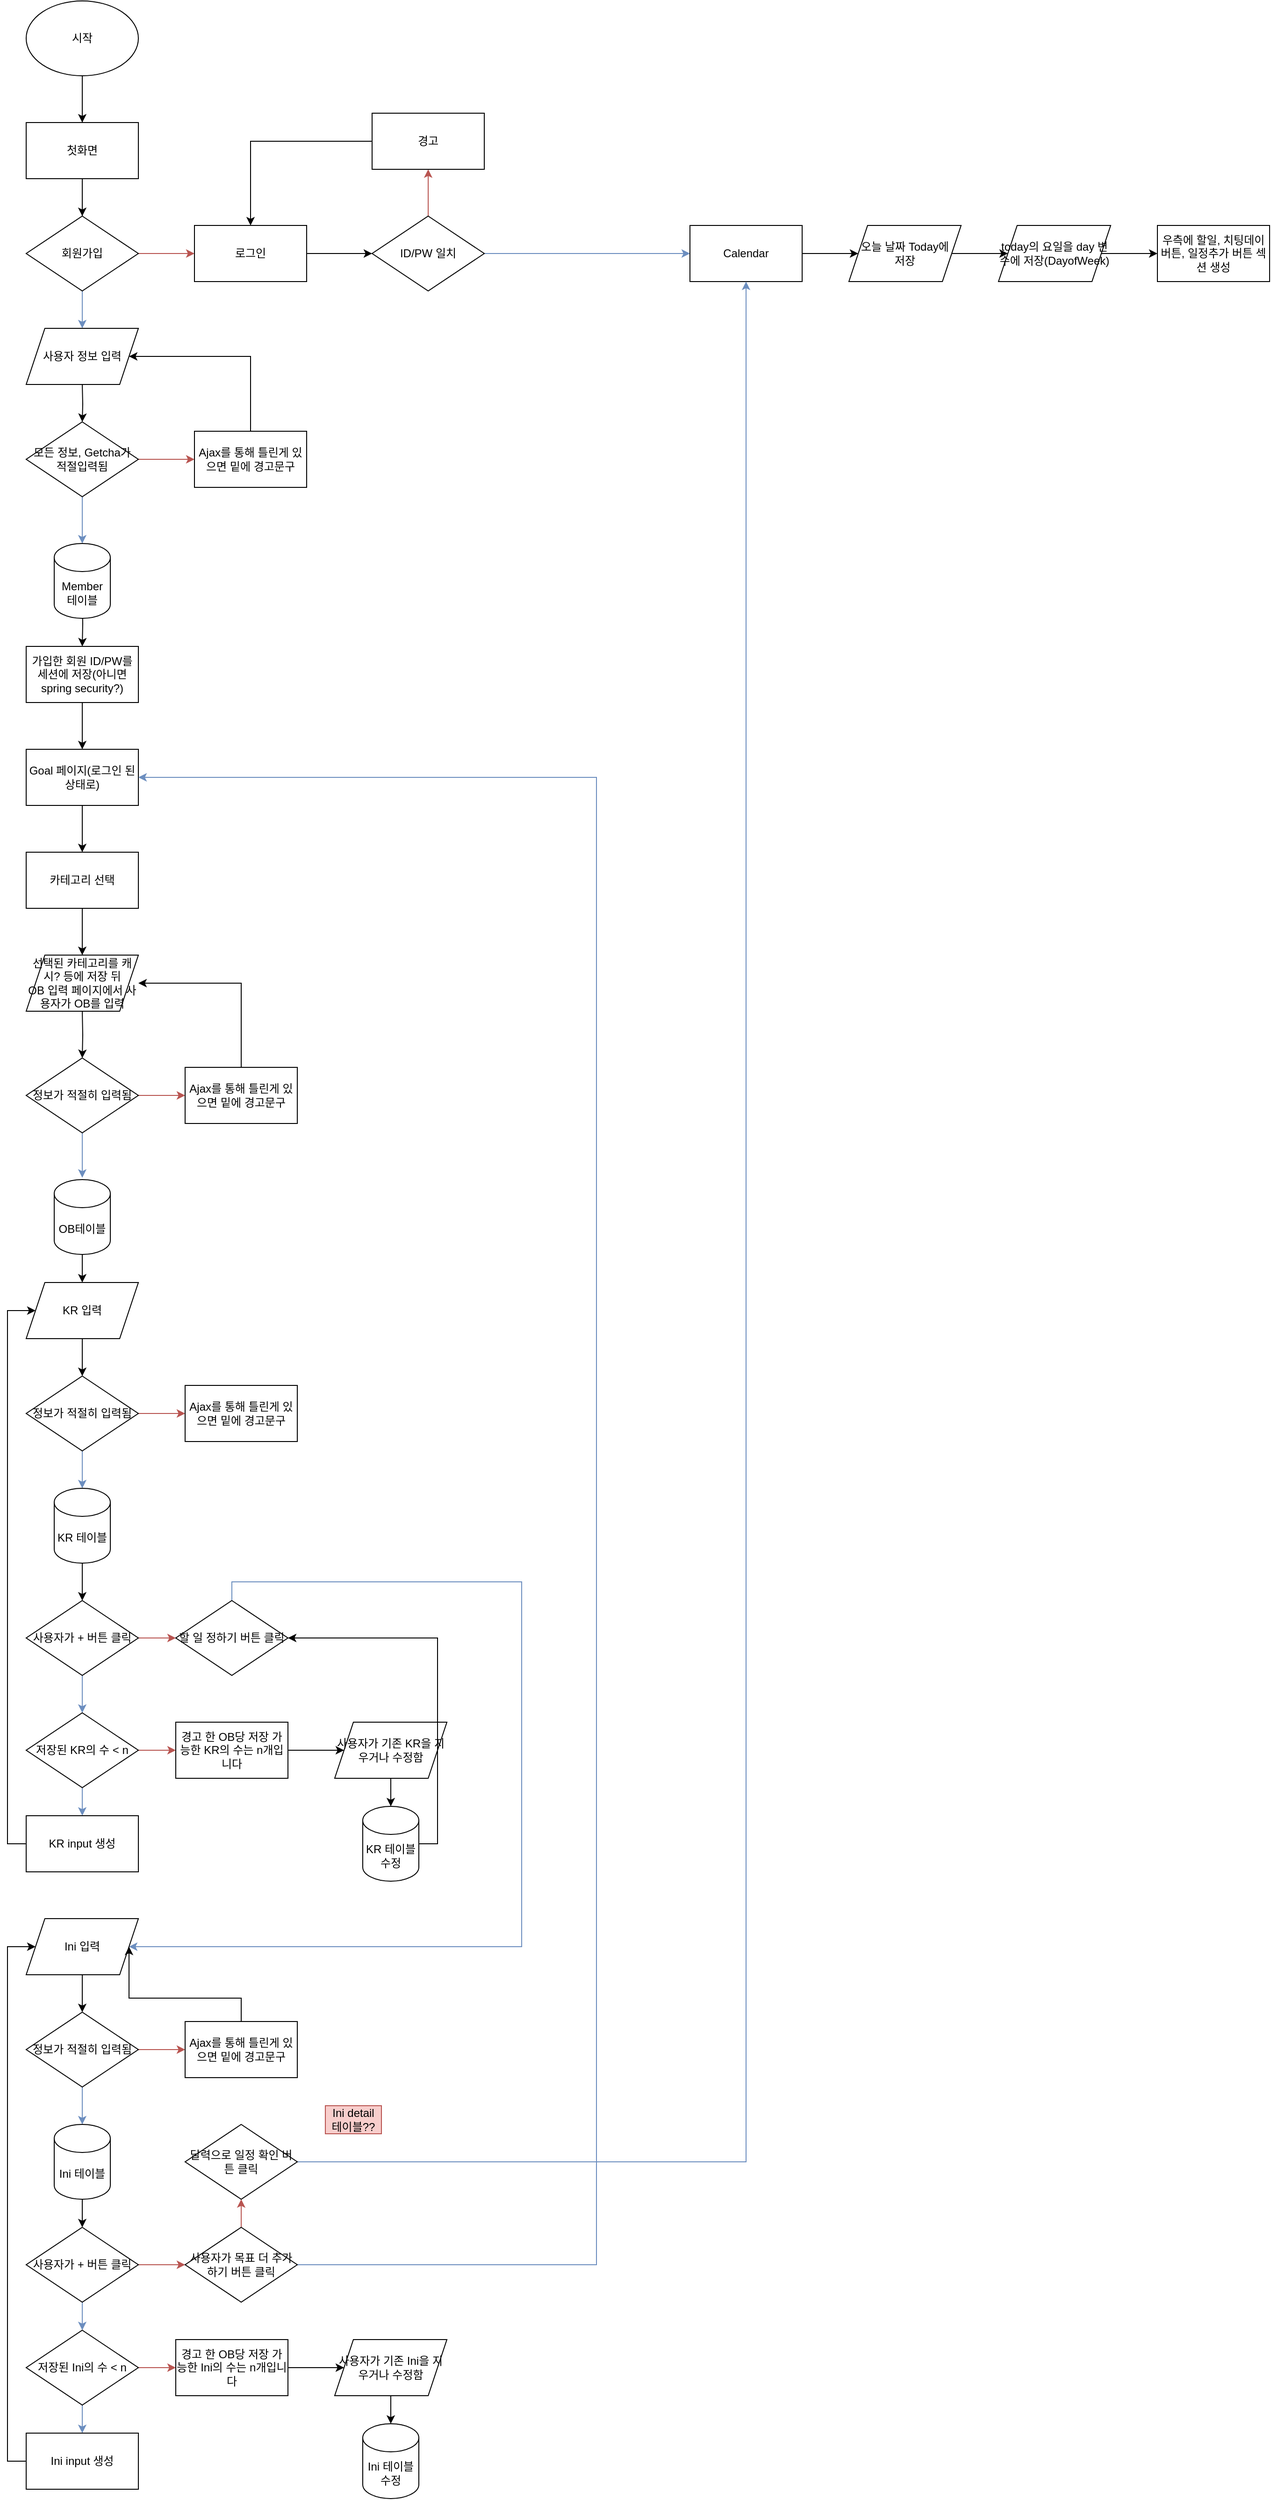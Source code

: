 <mxfile version="15.5.0" type="github">
  <diagram id="Uq3l2EWZINXqB6MkOoWw" name="전체적인 순서도">
    <mxGraphModel dx="4082" dy="468" grid="1" gridSize="10" guides="1" tooltips="1" connect="1" arrows="1" fold="1" page="1" pageScale="1" pageWidth="3300" pageHeight="4681" math="0" shadow="0">
      <root>
        <mxCell id="0" />
        <mxCell id="1" parent="0" />
        <mxCell id="pIeUTdMdYG4i5QMNmfUO-8" value="" style="edgeStyle=orthogonalEdgeStyle;rounded=0;orthogonalLoop=1;jettySize=auto;html=1;" parent="1" source="cU4-2mLXnspjtvhaOZda-1" target="pIeUTdMdYG4i5QMNmfUO-1" edge="1">
          <mxGeometry relative="1" as="geometry" />
        </mxCell>
        <mxCell id="cU4-2mLXnspjtvhaOZda-1" value="시작" style="ellipse;whiteSpace=wrap;html=1;" parent="1" vertex="1">
          <mxGeometry x="20" y="20" width="120" height="80" as="geometry" />
        </mxCell>
        <mxCell id="pIeUTdMdYG4i5QMNmfUO-7" style="edgeStyle=orthogonalEdgeStyle;rounded=0;orthogonalLoop=1;jettySize=auto;html=1;exitX=0.5;exitY=1;exitDx=0;exitDy=0;" parent="1" source="pIeUTdMdYG4i5QMNmfUO-1" edge="1">
          <mxGeometry relative="1" as="geometry">
            <mxPoint x="80" y="250" as="targetPoint" />
          </mxGeometry>
        </mxCell>
        <mxCell id="pIeUTdMdYG4i5QMNmfUO-1" value="첫화면" style="rounded=0;whiteSpace=wrap;html=1;" parent="1" vertex="1">
          <mxGeometry x="20" y="150" width="120" height="60" as="geometry" />
        </mxCell>
        <mxCell id="pIeUTdMdYG4i5QMNmfUO-3" value="" style="endArrow=none;html=1;entryX=0.5;entryY=1;entryDx=0;entryDy=0;" parent="1" source="pIeUTdMdYG4i5QMNmfUO-1" target="cU4-2mLXnspjtvhaOZda-1" edge="1">
          <mxGeometry width="50" height="50" relative="1" as="geometry">
            <mxPoint x="40" y="150" as="sourcePoint" />
            <mxPoint x="90" y="100" as="targetPoint" />
          </mxGeometry>
        </mxCell>
        <mxCell id="pIeUTdMdYG4i5QMNmfUO-6" style="edgeStyle=orthogonalEdgeStyle;rounded=0;orthogonalLoop=1;jettySize=auto;html=1;exitX=1;exitY=0.5;exitDx=0;exitDy=0;fillColor=#f8cecc;strokeColor=#b85450;" parent="1" source="pIeUTdMdYG4i5QMNmfUO-4" edge="1">
          <mxGeometry relative="1" as="geometry">
            <mxPoint x="200" y="290" as="targetPoint" />
          </mxGeometry>
        </mxCell>
        <mxCell id="pIeUTdMdYG4i5QMNmfUO-11" style="edgeStyle=orthogonalEdgeStyle;rounded=0;orthogonalLoop=1;jettySize=auto;html=1;exitX=0.5;exitY=1;exitDx=0;exitDy=0;entryX=0.5;entryY=0;entryDx=0;entryDy=0;fillColor=#dae8fc;strokeColor=#6c8ebf;" parent="1" source="pIeUTdMdYG4i5QMNmfUO-4" edge="1">
          <mxGeometry relative="1" as="geometry">
            <mxPoint x="80" y="370" as="targetPoint" />
          </mxGeometry>
        </mxCell>
        <mxCell id="pIeUTdMdYG4i5QMNmfUO-4" value="회원가입" style="rhombus;whiteSpace=wrap;html=1;" parent="1" vertex="1">
          <mxGeometry x="20" y="250" width="120" height="80" as="geometry" />
        </mxCell>
        <mxCell id="pIeUTdMdYG4i5QMNmfUO-5" value="" style="endArrow=none;html=1;entryX=0.5;entryY=1;entryDx=0;entryDy=0;" parent="1" source="pIeUTdMdYG4i5QMNmfUO-4" target="pIeUTdMdYG4i5QMNmfUO-1" edge="1">
          <mxGeometry width="50" height="50" relative="1" as="geometry">
            <mxPoint x="40" y="260" as="sourcePoint" />
            <mxPoint x="90" y="210" as="targetPoint" />
          </mxGeometry>
        </mxCell>
        <mxCell id="aWaKsQ2O3t7kNbBKUAZW-5" style="edgeStyle=orthogonalEdgeStyle;rounded=0;orthogonalLoop=1;jettySize=auto;html=1;exitX=1;exitY=0.5;exitDx=0;exitDy=0;entryX=0;entryY=0.5;entryDx=0;entryDy=0;" edge="1" parent="1" source="pIeUTdMdYG4i5QMNmfUO-9" target="aWaKsQ2O3t7kNbBKUAZW-4">
          <mxGeometry relative="1" as="geometry" />
        </mxCell>
        <mxCell id="pIeUTdMdYG4i5QMNmfUO-9" value="로그인" style="rounded=0;whiteSpace=wrap;html=1;" parent="1" vertex="1">
          <mxGeometry x="200" y="260" width="120" height="60" as="geometry" />
        </mxCell>
        <mxCell id="pIeUTdMdYG4i5QMNmfUO-14" style="edgeStyle=orthogonalEdgeStyle;rounded=0;orthogonalLoop=1;jettySize=auto;html=1;exitX=0.5;exitY=1;exitDx=0;exitDy=0;entryX=0.5;entryY=0;entryDx=0;entryDy=0;" parent="1" target="pIeUTdMdYG4i5QMNmfUO-13" edge="1">
          <mxGeometry relative="1" as="geometry">
            <mxPoint x="80" y="430" as="sourcePoint" />
          </mxGeometry>
        </mxCell>
        <mxCell id="pIeUTdMdYG4i5QMNmfUO-15" style="edgeStyle=orthogonalEdgeStyle;rounded=0;orthogonalLoop=1;jettySize=auto;html=1;exitX=1;exitY=0.5;exitDx=0;exitDy=0;fillColor=#f8cecc;strokeColor=#b85450;" parent="1" source="pIeUTdMdYG4i5QMNmfUO-13" edge="1">
          <mxGeometry relative="1" as="geometry">
            <mxPoint x="200" y="510" as="targetPoint" />
          </mxGeometry>
        </mxCell>
        <mxCell id="pIeUTdMdYG4i5QMNmfUO-16" style="edgeStyle=orthogonalEdgeStyle;rounded=0;orthogonalLoop=1;jettySize=auto;html=1;exitX=0.5;exitY=1;exitDx=0;exitDy=0;fillColor=#dae8fc;strokeColor=#6c8ebf;" parent="1" source="pIeUTdMdYG4i5QMNmfUO-13" edge="1">
          <mxGeometry relative="1" as="geometry">
            <mxPoint x="80" y="600" as="targetPoint" />
          </mxGeometry>
        </mxCell>
        <mxCell id="pIeUTdMdYG4i5QMNmfUO-13" value="모든 정보, Getcha가 적절입력됨" style="rhombus;whiteSpace=wrap;html=1;" parent="1" vertex="1">
          <mxGeometry x="20" y="470" width="120" height="80" as="geometry" />
        </mxCell>
        <mxCell id="pIeUTdMdYG4i5QMNmfUO-19" style="edgeStyle=orthogonalEdgeStyle;rounded=0;orthogonalLoop=1;jettySize=auto;html=1;exitX=0.5;exitY=0;exitDx=0;exitDy=0;entryX=1;entryY=0.5;entryDx=0;entryDy=0;" parent="1" source="pIeUTdMdYG4i5QMNmfUO-18" target="aWaKsQ2O3t7kNbBKUAZW-2" edge="1">
          <mxGeometry relative="1" as="geometry">
            <mxPoint x="140" y="400" as="targetPoint" />
            <Array as="points">
              <mxPoint x="260" y="400" />
            </Array>
          </mxGeometry>
        </mxCell>
        <mxCell id="pIeUTdMdYG4i5QMNmfUO-18" value="Ajax를 통해 틀린게 있으면 밑에 경고문구" style="rounded=0;whiteSpace=wrap;html=1;" parent="1" vertex="1">
          <mxGeometry x="200" y="480" width="120" height="60" as="geometry" />
        </mxCell>
        <mxCell id="pIeUTdMdYG4i5QMNmfUO-22" style="edgeStyle=orthogonalEdgeStyle;rounded=0;orthogonalLoop=1;jettySize=auto;html=1;exitX=0.5;exitY=1;exitDx=0;exitDy=0;entryX=0.5;entryY=0;entryDx=0;entryDy=0;" parent="1" target="pIeUTdMdYG4i5QMNmfUO-21" edge="1">
          <mxGeometry relative="1" as="geometry">
            <mxPoint x="80" y="660" as="sourcePoint" />
          </mxGeometry>
        </mxCell>
        <mxCell id="pIeUTdMdYG4i5QMNmfUO-24" style="edgeStyle=orthogonalEdgeStyle;rounded=0;orthogonalLoop=1;jettySize=auto;html=1;exitX=0.5;exitY=1;exitDx=0;exitDy=0;entryX=0.5;entryY=0;entryDx=0;entryDy=0;" parent="1" source="pIeUTdMdYG4i5QMNmfUO-21" target="pIeUTdMdYG4i5QMNmfUO-23" edge="1">
          <mxGeometry relative="1" as="geometry" />
        </mxCell>
        <mxCell id="pIeUTdMdYG4i5QMNmfUO-21" value="가입한 회원 ID/PW를 세션에 저장(아니면 spring security?)" style="rounded=0;whiteSpace=wrap;html=1;" parent="1" vertex="1">
          <mxGeometry x="20" y="710" width="120" height="60" as="geometry" />
        </mxCell>
        <mxCell id="pIeUTdMdYG4i5QMNmfUO-26" style="edgeStyle=orthogonalEdgeStyle;rounded=0;orthogonalLoop=1;jettySize=auto;html=1;exitX=0.5;exitY=1;exitDx=0;exitDy=0;entryX=0.5;entryY=0;entryDx=0;entryDy=0;" parent="1" source="pIeUTdMdYG4i5QMNmfUO-23" target="pIeUTdMdYG4i5QMNmfUO-25" edge="1">
          <mxGeometry relative="1" as="geometry" />
        </mxCell>
        <mxCell id="pIeUTdMdYG4i5QMNmfUO-23" value="Goal 페이지(로그인 된 상태로)" style="rounded=0;whiteSpace=wrap;html=1;" parent="1" vertex="1">
          <mxGeometry x="20" y="820" width="120" height="60" as="geometry" />
        </mxCell>
        <mxCell id="pIeUTdMdYG4i5QMNmfUO-28" style="edgeStyle=orthogonalEdgeStyle;rounded=0;orthogonalLoop=1;jettySize=auto;html=1;exitX=0.5;exitY=1;exitDx=0;exitDy=0;entryX=0.5;entryY=0;entryDx=0;entryDy=0;" parent="1" source="pIeUTdMdYG4i5QMNmfUO-25" edge="1">
          <mxGeometry relative="1" as="geometry">
            <mxPoint x="80" y="1040" as="targetPoint" />
          </mxGeometry>
        </mxCell>
        <mxCell id="pIeUTdMdYG4i5QMNmfUO-25" value="카테고리 선택" style="rounded=0;whiteSpace=wrap;html=1;" parent="1" vertex="1">
          <mxGeometry x="20" y="930" width="120" height="60" as="geometry" />
        </mxCell>
        <mxCell id="pIeUTdMdYG4i5QMNmfUO-30" style="edgeStyle=orthogonalEdgeStyle;rounded=0;orthogonalLoop=1;jettySize=auto;html=1;exitX=0.5;exitY=1;exitDx=0;exitDy=0;entryX=0.5;entryY=0;entryDx=0;entryDy=0;" parent="1" target="pIeUTdMdYG4i5QMNmfUO-29" edge="1">
          <mxGeometry relative="1" as="geometry">
            <mxPoint x="80" y="1100" as="sourcePoint" />
          </mxGeometry>
        </mxCell>
        <mxCell id="pIeUTdMdYG4i5QMNmfUO-32" style="edgeStyle=orthogonalEdgeStyle;rounded=0;orthogonalLoop=1;jettySize=auto;html=1;exitX=1;exitY=0.5;exitDx=0;exitDy=0;entryX=0;entryY=0.5;entryDx=0;entryDy=0;fillColor=#f8cecc;strokeColor=#b85450;" parent="1" source="pIeUTdMdYG4i5QMNmfUO-29" target="pIeUTdMdYG4i5QMNmfUO-31" edge="1">
          <mxGeometry relative="1" as="geometry" />
        </mxCell>
        <mxCell id="pIeUTdMdYG4i5QMNmfUO-35" style="edgeStyle=orthogonalEdgeStyle;rounded=0;orthogonalLoop=1;jettySize=auto;html=1;exitX=0.5;exitY=1;exitDx=0;exitDy=0;entryX=0.5;entryY=0;entryDx=0;entryDy=0;fillColor=#dae8fc;strokeColor=#6c8ebf;" parent="1" source="pIeUTdMdYG4i5QMNmfUO-29" edge="1">
          <mxGeometry relative="1" as="geometry">
            <mxPoint x="80" y="1278" as="targetPoint" />
          </mxGeometry>
        </mxCell>
        <mxCell id="pIeUTdMdYG4i5QMNmfUO-29" value="정보가 적절히 입력됨" style="rhombus;whiteSpace=wrap;html=1;" parent="1" vertex="1">
          <mxGeometry x="20" y="1150" width="120" height="80" as="geometry" />
        </mxCell>
        <mxCell id="pIeUTdMdYG4i5QMNmfUO-36" style="edgeStyle=orthogonalEdgeStyle;rounded=0;orthogonalLoop=1;jettySize=auto;html=1;exitX=0.5;exitY=0;exitDx=0;exitDy=0;entryX=1;entryY=0.5;entryDx=0;entryDy=0;" parent="1" source="pIeUTdMdYG4i5QMNmfUO-31" edge="1">
          <mxGeometry relative="1" as="geometry">
            <mxPoint x="140" y="1070" as="targetPoint" />
            <Array as="points">
              <mxPoint x="250" y="1070" />
            </Array>
          </mxGeometry>
        </mxCell>
        <mxCell id="pIeUTdMdYG4i5QMNmfUO-31" value="Ajax를 통해 틀린게 있으면 밑에 경고문구" style="rounded=0;whiteSpace=wrap;html=1;" parent="1" vertex="1">
          <mxGeometry x="190" y="1160" width="120" height="60" as="geometry" />
        </mxCell>
        <mxCell id="pIeUTdMdYG4i5QMNmfUO-38" style="edgeStyle=orthogonalEdgeStyle;rounded=0;orthogonalLoop=1;jettySize=auto;html=1;exitX=0.5;exitY=1;exitDx=0;exitDy=0;entryX=0.5;entryY=0;entryDx=0;entryDy=0;" parent="1" edge="1">
          <mxGeometry relative="1" as="geometry">
            <mxPoint x="80" y="1338" as="sourcePoint" />
            <mxPoint x="80" y="1390" as="targetPoint" />
          </mxGeometry>
        </mxCell>
        <mxCell id="aWaKsQ2O3t7kNbBKUAZW-12" style="edgeStyle=orthogonalEdgeStyle;rounded=0;orthogonalLoop=1;jettySize=auto;html=1;exitX=0.5;exitY=1;exitDx=0;exitDy=0;entryX=0.5;entryY=0;entryDx=0;entryDy=0;" edge="1" parent="1" source="aWaKsQ2O3t7kNbBKUAZW-1" target="aWaKsQ2O3t7kNbBKUAZW-11">
          <mxGeometry relative="1" as="geometry" />
        </mxCell>
        <mxCell id="aWaKsQ2O3t7kNbBKUAZW-1" value="KR 입력" style="shape=parallelogram;perimeter=parallelogramPerimeter;whiteSpace=wrap;html=1;fixedSize=1;" vertex="1" parent="1">
          <mxGeometry x="20" y="1390" width="120" height="60" as="geometry" />
        </mxCell>
        <mxCell id="aWaKsQ2O3t7kNbBKUAZW-2" value="사용자 정보 입력" style="shape=parallelogram;perimeter=parallelogramPerimeter;whiteSpace=wrap;html=1;fixedSize=1;" vertex="1" parent="1">
          <mxGeometry x="20" y="370" width="120" height="60" as="geometry" />
        </mxCell>
        <mxCell id="aWaKsQ2O3t7kNbBKUAZW-3" value="&lt;span&gt;선택된 카테고리를 캐시? 등에 저장 뒤&lt;/span&gt;&lt;br&gt;&lt;span&gt;OB 입력 페이지에서 사용자가 OB를 입력&lt;/span&gt;" style="shape=parallelogram;perimeter=parallelogramPerimeter;whiteSpace=wrap;html=1;fixedSize=1;" vertex="1" parent="1">
          <mxGeometry x="20" y="1040" width="120" height="60" as="geometry" />
        </mxCell>
        <mxCell id="aWaKsQ2O3t7kNbBKUAZW-6" style="edgeStyle=orthogonalEdgeStyle;rounded=0;orthogonalLoop=1;jettySize=auto;html=1;exitX=1;exitY=0.5;exitDx=0;exitDy=0;fillColor=#dae8fc;strokeColor=#6c8ebf;" edge="1" parent="1" source="aWaKsQ2O3t7kNbBKUAZW-4" target="aWaKsQ2O3t7kNbBKUAZW-7">
          <mxGeometry relative="1" as="geometry">
            <mxPoint x="750" y="290" as="targetPoint" />
          </mxGeometry>
        </mxCell>
        <mxCell id="aWaKsQ2O3t7kNbBKUAZW-9" style="edgeStyle=orthogonalEdgeStyle;rounded=0;orthogonalLoop=1;jettySize=auto;html=1;exitX=0.5;exitY=0;exitDx=0;exitDy=0;entryX=0.5;entryY=1;entryDx=0;entryDy=0;fillColor=#f8cecc;strokeColor=#b85450;" edge="1" parent="1" source="aWaKsQ2O3t7kNbBKUAZW-4" target="aWaKsQ2O3t7kNbBKUAZW-8">
          <mxGeometry relative="1" as="geometry" />
        </mxCell>
        <mxCell id="aWaKsQ2O3t7kNbBKUAZW-4" value="ID/PW 일치" style="rhombus;whiteSpace=wrap;html=1;" vertex="1" parent="1">
          <mxGeometry x="390" y="250" width="120" height="80" as="geometry" />
        </mxCell>
        <mxCell id="aWaKsQ2O3t7kNbBKUAZW-74" style="edgeStyle=orthogonalEdgeStyle;rounded=0;orthogonalLoop=1;jettySize=auto;html=1;exitX=1;exitY=0.5;exitDx=0;exitDy=0;entryX=0;entryY=0.5;entryDx=0;entryDy=0;" edge="1" parent="1" source="aWaKsQ2O3t7kNbBKUAZW-7" target="aWaKsQ2O3t7kNbBKUAZW-73">
          <mxGeometry relative="1" as="geometry" />
        </mxCell>
        <mxCell id="aWaKsQ2O3t7kNbBKUAZW-7" value="Calendar" style="rounded=0;whiteSpace=wrap;html=1;" vertex="1" parent="1">
          <mxGeometry x="730" y="260" width="120" height="60" as="geometry" />
        </mxCell>
        <mxCell id="aWaKsQ2O3t7kNbBKUAZW-10" style="edgeStyle=orthogonalEdgeStyle;rounded=0;orthogonalLoop=1;jettySize=auto;html=1;exitX=0;exitY=0.5;exitDx=0;exitDy=0;entryX=0.5;entryY=0;entryDx=0;entryDy=0;" edge="1" parent="1" source="aWaKsQ2O3t7kNbBKUAZW-8" target="pIeUTdMdYG4i5QMNmfUO-9">
          <mxGeometry relative="1" as="geometry" />
        </mxCell>
        <mxCell id="aWaKsQ2O3t7kNbBKUAZW-8" value="경고" style="rounded=0;whiteSpace=wrap;html=1;" vertex="1" parent="1">
          <mxGeometry x="390" y="140" width="120" height="60" as="geometry" />
        </mxCell>
        <mxCell id="aWaKsQ2O3t7kNbBKUAZW-14" style="edgeStyle=orthogonalEdgeStyle;rounded=0;orthogonalLoop=1;jettySize=auto;html=1;exitX=1;exitY=0.5;exitDx=0;exitDy=0;entryX=0;entryY=0.5;entryDx=0;entryDy=0;fillColor=#f8cecc;strokeColor=#b85450;" edge="1" parent="1" source="aWaKsQ2O3t7kNbBKUAZW-11" target="aWaKsQ2O3t7kNbBKUAZW-13">
          <mxGeometry relative="1" as="geometry" />
        </mxCell>
        <mxCell id="aWaKsQ2O3t7kNbBKUAZW-17" style="edgeStyle=orthogonalEdgeStyle;rounded=0;orthogonalLoop=1;jettySize=auto;html=1;exitX=0.5;exitY=1;exitDx=0;exitDy=0;fillColor=#dae8fc;strokeColor=#6c8ebf;" edge="1" parent="1" source="aWaKsQ2O3t7kNbBKUAZW-11" target="aWaKsQ2O3t7kNbBKUAZW-18">
          <mxGeometry relative="1" as="geometry">
            <mxPoint x="80" y="1620" as="targetPoint" />
          </mxGeometry>
        </mxCell>
        <mxCell id="aWaKsQ2O3t7kNbBKUAZW-11" value="정보가 적절히 입력됨" style="rhombus;whiteSpace=wrap;html=1;" vertex="1" parent="1">
          <mxGeometry x="20" y="1490" width="120" height="80" as="geometry" />
        </mxCell>
        <mxCell id="aWaKsQ2O3t7kNbBKUAZW-13" value="Ajax를 통해 틀린게 있으면 밑에 경고문구" style="rounded=0;whiteSpace=wrap;html=1;" vertex="1" parent="1">
          <mxGeometry x="190" y="1500" width="120" height="60" as="geometry" />
        </mxCell>
        <mxCell id="aWaKsQ2O3t7kNbBKUAZW-15" value="OB테이블" style="shape=cylinder3;whiteSpace=wrap;html=1;boundedLbl=1;backgroundOutline=1;size=15;" vertex="1" parent="1">
          <mxGeometry x="50" y="1280" width="60" height="80" as="geometry" />
        </mxCell>
        <mxCell id="aWaKsQ2O3t7kNbBKUAZW-16" value="Member 테이블" style="shape=cylinder3;whiteSpace=wrap;html=1;boundedLbl=1;backgroundOutline=1;size=15;" vertex="1" parent="1">
          <mxGeometry x="50" y="600" width="60" height="80" as="geometry" />
        </mxCell>
        <mxCell id="aWaKsQ2O3t7kNbBKUAZW-22" style="edgeStyle=orthogonalEdgeStyle;rounded=0;orthogonalLoop=1;jettySize=auto;html=1;exitX=0.5;exitY=1;exitDx=0;exitDy=0;exitPerimeter=0;entryX=0.5;entryY=0;entryDx=0;entryDy=0;" edge="1" parent="1" source="aWaKsQ2O3t7kNbBKUAZW-18" target="aWaKsQ2O3t7kNbBKUAZW-21">
          <mxGeometry relative="1" as="geometry" />
        </mxCell>
        <mxCell id="aWaKsQ2O3t7kNbBKUAZW-18" value="KR 테이블" style="shape=cylinder3;whiteSpace=wrap;html=1;boundedLbl=1;backgroundOutline=1;size=15;" vertex="1" parent="1">
          <mxGeometry x="50" y="1610" width="60" height="80" as="geometry" />
        </mxCell>
        <mxCell id="aWaKsQ2O3t7kNbBKUAZW-25" style="edgeStyle=orthogonalEdgeStyle;rounded=0;orthogonalLoop=1;jettySize=auto;html=1;exitX=0.5;exitY=1;exitDx=0;exitDy=0;entryX=0.5;entryY=0;entryDx=0;entryDy=0;fillColor=#dae8fc;strokeColor=#6c8ebf;" edge="1" parent="1" source="aWaKsQ2O3t7kNbBKUAZW-21" target="aWaKsQ2O3t7kNbBKUAZW-24">
          <mxGeometry relative="1" as="geometry" />
        </mxCell>
        <mxCell id="aWaKsQ2O3t7kNbBKUAZW-33" style="edgeStyle=orthogonalEdgeStyle;rounded=0;orthogonalLoop=1;jettySize=auto;html=1;exitX=1;exitY=0.5;exitDx=0;exitDy=0;fillColor=#f8cecc;strokeColor=#b85450;" edge="1" parent="1" source="aWaKsQ2O3t7kNbBKUAZW-21">
          <mxGeometry relative="1" as="geometry">
            <mxPoint x="180" y="1770" as="targetPoint" />
          </mxGeometry>
        </mxCell>
        <mxCell id="aWaKsQ2O3t7kNbBKUAZW-21" value="사용자가 + 버튼 클릭" style="rhombus;whiteSpace=wrap;html=1;" vertex="1" parent="1">
          <mxGeometry x="20" y="1730" width="120" height="80" as="geometry" />
        </mxCell>
        <mxCell id="aWaKsQ2O3t7kNbBKUAZW-28" style="edgeStyle=orthogonalEdgeStyle;rounded=0;orthogonalLoop=1;jettySize=auto;html=1;exitX=0.5;exitY=1;exitDx=0;exitDy=0;entryX=0.5;entryY=0;entryDx=0;entryDy=0;fillColor=#dae8fc;strokeColor=#6c8ebf;" edge="1" parent="1" source="aWaKsQ2O3t7kNbBKUAZW-24" target="aWaKsQ2O3t7kNbBKUAZW-26">
          <mxGeometry relative="1" as="geometry" />
        </mxCell>
        <mxCell id="aWaKsQ2O3t7kNbBKUAZW-31" style="edgeStyle=orthogonalEdgeStyle;rounded=0;orthogonalLoop=1;jettySize=auto;html=1;exitX=1;exitY=0.5;exitDx=0;exitDy=0;fillColor=#f8cecc;strokeColor=#b85450;" edge="1" parent="1" source="aWaKsQ2O3t7kNbBKUAZW-24">
          <mxGeometry relative="1" as="geometry">
            <mxPoint x="180" y="1890" as="targetPoint" />
          </mxGeometry>
        </mxCell>
        <mxCell id="aWaKsQ2O3t7kNbBKUAZW-24" value="저장된 KR의 수 &amp;lt; n" style="rhombus;whiteSpace=wrap;html=1;" vertex="1" parent="1">
          <mxGeometry x="20" y="1850" width="120" height="80" as="geometry" />
        </mxCell>
        <mxCell id="aWaKsQ2O3t7kNbBKUAZW-29" style="edgeStyle=orthogonalEdgeStyle;rounded=0;orthogonalLoop=1;jettySize=auto;html=1;exitX=0;exitY=0.5;exitDx=0;exitDy=0;" edge="1" parent="1" source="aWaKsQ2O3t7kNbBKUAZW-26" target="aWaKsQ2O3t7kNbBKUAZW-1">
          <mxGeometry relative="1" as="geometry">
            <mxPoint x="-30" y="1408.667" as="targetPoint" />
            <Array as="points">
              <mxPoint y="1990" />
              <mxPoint y="1420" />
            </Array>
          </mxGeometry>
        </mxCell>
        <mxCell id="aWaKsQ2O3t7kNbBKUAZW-26" value="KR input 생성" style="rounded=0;whiteSpace=wrap;html=1;" vertex="1" parent="1">
          <mxGeometry x="20" y="1960" width="120" height="60" as="geometry" />
        </mxCell>
        <mxCell id="aWaKsQ2O3t7kNbBKUAZW-38" value="" style="edgeStyle=orthogonalEdgeStyle;rounded=0;orthogonalLoop=1;jettySize=auto;html=1;" edge="1" parent="1" source="aWaKsQ2O3t7kNbBKUAZW-32">
          <mxGeometry relative="1" as="geometry">
            <mxPoint x="360" y="1890" as="targetPoint" />
          </mxGeometry>
        </mxCell>
        <mxCell id="aWaKsQ2O3t7kNbBKUAZW-32" value="경고 한 OB당 저장 가능한 KR의 수는 n개입니다" style="rounded=0;whiteSpace=wrap;html=1;" vertex="1" parent="1">
          <mxGeometry x="180" y="1860" width="120" height="60" as="geometry" />
        </mxCell>
        <mxCell id="aWaKsQ2O3t7kNbBKUAZW-45" style="edgeStyle=orthogonalEdgeStyle;rounded=0;orthogonalLoop=1;jettySize=auto;html=1;exitX=0.5;exitY=0;exitDx=0;exitDy=0;entryX=1;entryY=0.5;entryDx=0;entryDy=0;fillColor=#dae8fc;strokeColor=#6c8ebf;" edge="1" parent="1" source="aWaKsQ2O3t7kNbBKUAZW-34" target="aWaKsQ2O3t7kNbBKUAZW-44">
          <mxGeometry relative="1" as="geometry">
            <mxPoint x="610" y="2121.333" as="targetPoint" />
            <Array as="points">
              <mxPoint x="240" y="1710" />
              <mxPoint x="550" y="1710" />
              <mxPoint x="550" y="2100" />
            </Array>
          </mxGeometry>
        </mxCell>
        <mxCell id="aWaKsQ2O3t7kNbBKUAZW-34" value="할 일 정하기 버튼 클릭" style="rhombus;whiteSpace=wrap;html=1;" vertex="1" parent="1">
          <mxGeometry x="180" y="1730" width="120" height="80" as="geometry" />
        </mxCell>
        <mxCell id="aWaKsQ2O3t7kNbBKUAZW-41" style="edgeStyle=orthogonalEdgeStyle;rounded=0;orthogonalLoop=1;jettySize=auto;html=1;exitX=0.5;exitY=1;exitDx=0;exitDy=0;entryX=0.5;entryY=0;entryDx=0;entryDy=0;entryPerimeter=0;" edge="1" parent="1" source="aWaKsQ2O3t7kNbBKUAZW-39" target="aWaKsQ2O3t7kNbBKUAZW-40">
          <mxGeometry relative="1" as="geometry" />
        </mxCell>
        <mxCell id="aWaKsQ2O3t7kNbBKUAZW-39" value="&lt;span&gt;사용자가 기존 KR을 지우거나 수정함&lt;/span&gt;" style="shape=parallelogram;perimeter=parallelogramPerimeter;whiteSpace=wrap;html=1;fixedSize=1;" vertex="1" parent="1">
          <mxGeometry x="350" y="1860" width="120" height="60" as="geometry" />
        </mxCell>
        <mxCell id="aWaKsQ2O3t7kNbBKUAZW-42" style="edgeStyle=orthogonalEdgeStyle;rounded=0;orthogonalLoop=1;jettySize=auto;html=1;exitX=1;exitY=0.5;exitDx=0;exitDy=0;exitPerimeter=0;entryX=1;entryY=0.5;entryDx=0;entryDy=0;" edge="1" parent="1" source="aWaKsQ2O3t7kNbBKUAZW-40" target="aWaKsQ2O3t7kNbBKUAZW-34">
          <mxGeometry relative="1" as="geometry" />
        </mxCell>
        <mxCell id="aWaKsQ2O3t7kNbBKUAZW-40" value="KR 테이블 수정" style="shape=cylinder3;whiteSpace=wrap;html=1;boundedLbl=1;backgroundOutline=1;size=15;" vertex="1" parent="1">
          <mxGeometry x="380" y="1950" width="60" height="80" as="geometry" />
        </mxCell>
        <mxCell id="aWaKsQ2O3t7kNbBKUAZW-49" style="edgeStyle=orthogonalEdgeStyle;rounded=0;orthogonalLoop=1;jettySize=auto;html=1;exitX=0.5;exitY=1;exitDx=0;exitDy=0;entryX=0.5;entryY=0;entryDx=0;entryDy=0;" edge="1" parent="1" source="aWaKsQ2O3t7kNbBKUAZW-44" target="aWaKsQ2O3t7kNbBKUAZW-46">
          <mxGeometry relative="1" as="geometry" />
        </mxCell>
        <mxCell id="aWaKsQ2O3t7kNbBKUAZW-44" value="Ini 입력" style="shape=parallelogram;perimeter=parallelogramPerimeter;whiteSpace=wrap;html=1;fixedSize=1;" vertex="1" parent="1">
          <mxGeometry x="20" y="2070" width="120" height="60" as="geometry" />
        </mxCell>
        <mxCell id="aWaKsQ2O3t7kNbBKUAZW-50" style="edgeStyle=orthogonalEdgeStyle;rounded=0;orthogonalLoop=1;jettySize=auto;html=1;exitX=1;exitY=0.5;exitDx=0;exitDy=0;entryX=0;entryY=0.5;entryDx=0;entryDy=0;fillColor=#f8cecc;strokeColor=#b85450;" edge="1" parent="1" source="aWaKsQ2O3t7kNbBKUAZW-46" target="aWaKsQ2O3t7kNbBKUAZW-47">
          <mxGeometry relative="1" as="geometry" />
        </mxCell>
        <mxCell id="aWaKsQ2O3t7kNbBKUAZW-51" style="edgeStyle=orthogonalEdgeStyle;rounded=0;orthogonalLoop=1;jettySize=auto;html=1;exitX=0.5;exitY=1;exitDx=0;exitDy=0;entryX=0.5;entryY=0;entryDx=0;entryDy=0;entryPerimeter=0;fillColor=#dae8fc;strokeColor=#6c8ebf;" edge="1" parent="1" source="aWaKsQ2O3t7kNbBKUAZW-46" target="aWaKsQ2O3t7kNbBKUAZW-48">
          <mxGeometry relative="1" as="geometry" />
        </mxCell>
        <mxCell id="aWaKsQ2O3t7kNbBKUAZW-46" value="정보가 적절히 입력됨" style="rhombus;whiteSpace=wrap;html=1;" vertex="1" parent="1">
          <mxGeometry x="20" y="2170" width="120" height="80" as="geometry" />
        </mxCell>
        <mxCell id="aWaKsQ2O3t7kNbBKUAZW-52" style="edgeStyle=orthogonalEdgeStyle;rounded=0;orthogonalLoop=1;jettySize=auto;html=1;exitX=0.5;exitY=0;exitDx=0;exitDy=0;entryX=1;entryY=0.5;entryDx=0;entryDy=0;" edge="1" parent="1" source="aWaKsQ2O3t7kNbBKUAZW-47" target="aWaKsQ2O3t7kNbBKUAZW-44">
          <mxGeometry relative="1" as="geometry" />
        </mxCell>
        <mxCell id="aWaKsQ2O3t7kNbBKUAZW-47" value="Ajax를 통해 틀린게 있으면 밑에 경고문구" style="rounded=0;whiteSpace=wrap;html=1;" vertex="1" parent="1">
          <mxGeometry x="190" y="2180" width="120" height="60" as="geometry" />
        </mxCell>
        <mxCell id="aWaKsQ2O3t7kNbBKUAZW-59" style="edgeStyle=orthogonalEdgeStyle;rounded=0;orthogonalLoop=1;jettySize=auto;html=1;exitX=0.5;exitY=1;exitDx=0;exitDy=0;exitPerimeter=0;entryX=0.5;entryY=0;entryDx=0;entryDy=0;" edge="1" parent="1" source="aWaKsQ2O3t7kNbBKUAZW-48" target="aWaKsQ2O3t7kNbBKUAZW-53">
          <mxGeometry relative="1" as="geometry" />
        </mxCell>
        <mxCell id="aWaKsQ2O3t7kNbBKUAZW-48" value="Ini 테이블" style="shape=cylinder3;whiteSpace=wrap;html=1;boundedLbl=1;backgroundOutline=1;size=15;" vertex="1" parent="1">
          <mxGeometry x="50" y="2290" width="60" height="80" as="geometry" />
        </mxCell>
        <mxCell id="aWaKsQ2O3t7kNbBKUAZW-60" style="edgeStyle=orthogonalEdgeStyle;rounded=0;orthogonalLoop=1;jettySize=auto;html=1;exitX=0.5;exitY=1;exitDx=0;exitDy=0;entryX=0.5;entryY=0;entryDx=0;entryDy=0;fillColor=#dae8fc;strokeColor=#6c8ebf;" edge="1" parent="1" source="aWaKsQ2O3t7kNbBKUAZW-53" target="aWaKsQ2O3t7kNbBKUAZW-54">
          <mxGeometry relative="1" as="geometry" />
        </mxCell>
        <mxCell id="aWaKsQ2O3t7kNbBKUAZW-65" style="edgeStyle=orthogonalEdgeStyle;rounded=0;orthogonalLoop=1;jettySize=auto;html=1;exitX=1;exitY=0.5;exitDx=0;exitDy=0;entryX=0;entryY=0.5;entryDx=0;entryDy=0;fillColor=#f8cecc;strokeColor=#b85450;" edge="1" parent="1" source="aWaKsQ2O3t7kNbBKUAZW-53" target="aWaKsQ2O3t7kNbBKUAZW-64">
          <mxGeometry relative="1" as="geometry" />
        </mxCell>
        <mxCell id="aWaKsQ2O3t7kNbBKUAZW-53" value="사용자가 + 버튼 클릭" style="rhombus;whiteSpace=wrap;html=1;" vertex="1" parent="1">
          <mxGeometry x="20" y="2400" width="120" height="80" as="geometry" />
        </mxCell>
        <mxCell id="aWaKsQ2O3t7kNbBKUAZW-61" style="edgeStyle=orthogonalEdgeStyle;rounded=0;orthogonalLoop=1;jettySize=auto;html=1;exitX=1;exitY=0.5;exitDx=0;exitDy=0;entryX=0;entryY=0.5;entryDx=0;entryDy=0;fillColor=#f8cecc;strokeColor=#b85450;" edge="1" parent="1" source="aWaKsQ2O3t7kNbBKUAZW-54" target="aWaKsQ2O3t7kNbBKUAZW-56">
          <mxGeometry relative="1" as="geometry" />
        </mxCell>
        <mxCell id="aWaKsQ2O3t7kNbBKUAZW-62" style="edgeStyle=orthogonalEdgeStyle;rounded=0;orthogonalLoop=1;jettySize=auto;html=1;exitX=0.5;exitY=1;exitDx=0;exitDy=0;entryX=0.5;entryY=0;entryDx=0;entryDy=0;fillColor=#dae8fc;strokeColor=#6c8ebf;" edge="1" parent="1" source="aWaKsQ2O3t7kNbBKUAZW-54" target="aWaKsQ2O3t7kNbBKUAZW-55">
          <mxGeometry relative="1" as="geometry" />
        </mxCell>
        <mxCell id="aWaKsQ2O3t7kNbBKUAZW-54" value="저장된 Ini의 수 &amp;lt; n" style="rhombus;whiteSpace=wrap;html=1;" vertex="1" parent="1">
          <mxGeometry x="20" y="2510" width="120" height="80" as="geometry" />
        </mxCell>
        <mxCell id="aWaKsQ2O3t7kNbBKUAZW-63" style="edgeStyle=orthogonalEdgeStyle;rounded=0;orthogonalLoop=1;jettySize=auto;html=1;exitX=0;exitY=0.5;exitDx=0;exitDy=0;entryX=0;entryY=0.5;entryDx=0;entryDy=0;" edge="1" parent="1" source="aWaKsQ2O3t7kNbBKUAZW-55" target="aWaKsQ2O3t7kNbBKUAZW-44">
          <mxGeometry relative="1" as="geometry">
            <Array as="points">
              <mxPoint y="2650" />
              <mxPoint y="2100" />
            </Array>
          </mxGeometry>
        </mxCell>
        <mxCell id="aWaKsQ2O3t7kNbBKUAZW-55" value="Ini input 생성" style="rounded=0;whiteSpace=wrap;html=1;" vertex="1" parent="1">
          <mxGeometry x="20" y="2620" width="120" height="60" as="geometry" />
        </mxCell>
        <mxCell id="aWaKsQ2O3t7kNbBKUAZW-68" style="edgeStyle=orthogonalEdgeStyle;rounded=0;orthogonalLoop=1;jettySize=auto;html=1;exitX=1;exitY=0.5;exitDx=0;exitDy=0;entryX=0;entryY=0.5;entryDx=0;entryDy=0;" edge="1" parent="1" source="aWaKsQ2O3t7kNbBKUAZW-56" target="aWaKsQ2O3t7kNbBKUAZW-57">
          <mxGeometry relative="1" as="geometry" />
        </mxCell>
        <mxCell id="aWaKsQ2O3t7kNbBKUAZW-56" value="경고 한 OB당 저장 가능한 Ini의 수는 n개입니다" style="rounded=0;whiteSpace=wrap;html=1;" vertex="1" parent="1">
          <mxGeometry x="180" y="2520" width="120" height="60" as="geometry" />
        </mxCell>
        <mxCell id="aWaKsQ2O3t7kNbBKUAZW-69" style="edgeStyle=orthogonalEdgeStyle;rounded=0;orthogonalLoop=1;jettySize=auto;html=1;exitX=0.5;exitY=1;exitDx=0;exitDy=0;entryX=0.5;entryY=0;entryDx=0;entryDy=0;entryPerimeter=0;" edge="1" parent="1" source="aWaKsQ2O3t7kNbBKUAZW-57" target="aWaKsQ2O3t7kNbBKUAZW-58">
          <mxGeometry relative="1" as="geometry" />
        </mxCell>
        <mxCell id="aWaKsQ2O3t7kNbBKUAZW-57" value="&lt;span&gt;사용자가 기존 Ini을 지우거나 수정함&lt;/span&gt;" style="shape=parallelogram;perimeter=parallelogramPerimeter;whiteSpace=wrap;html=1;fixedSize=1;" vertex="1" parent="1">
          <mxGeometry x="350" y="2520" width="120" height="60" as="geometry" />
        </mxCell>
        <mxCell id="aWaKsQ2O3t7kNbBKUAZW-58" value="Ini 테이블 수정" style="shape=cylinder3;whiteSpace=wrap;html=1;boundedLbl=1;backgroundOutline=1;size=15;" vertex="1" parent="1">
          <mxGeometry x="380" y="2610" width="60" height="80" as="geometry" />
        </mxCell>
        <mxCell id="aWaKsQ2O3t7kNbBKUAZW-67" style="edgeStyle=orthogonalEdgeStyle;rounded=0;orthogonalLoop=1;jettySize=auto;html=1;exitX=1;exitY=0.5;exitDx=0;exitDy=0;entryX=1;entryY=0.5;entryDx=0;entryDy=0;fillColor=#dae8fc;strokeColor=#6c8ebf;" edge="1" parent="1" source="aWaKsQ2O3t7kNbBKUAZW-64" target="pIeUTdMdYG4i5QMNmfUO-23">
          <mxGeometry relative="1" as="geometry">
            <Array as="points">
              <mxPoint x="630" y="2440" />
              <mxPoint x="630" y="850" />
            </Array>
          </mxGeometry>
        </mxCell>
        <mxCell id="aWaKsQ2O3t7kNbBKUAZW-71" style="edgeStyle=orthogonalEdgeStyle;rounded=0;orthogonalLoop=1;jettySize=auto;html=1;exitX=0.5;exitY=0;exitDx=0;exitDy=0;entryX=0.5;entryY=1;entryDx=0;entryDy=0;fillColor=#f8cecc;strokeColor=#b85450;" edge="1" parent="1" source="aWaKsQ2O3t7kNbBKUAZW-64" target="aWaKsQ2O3t7kNbBKUAZW-70">
          <mxGeometry relative="1" as="geometry" />
        </mxCell>
        <mxCell id="aWaKsQ2O3t7kNbBKUAZW-64" value="사용자가 목표 더 추가하기 버튼 클릭" style="rhombus;whiteSpace=wrap;html=1;" vertex="1" parent="1">
          <mxGeometry x="190" y="2400" width="120" height="80" as="geometry" />
        </mxCell>
        <mxCell id="aWaKsQ2O3t7kNbBKUAZW-72" style="edgeStyle=orthogonalEdgeStyle;rounded=0;orthogonalLoop=1;jettySize=auto;html=1;exitX=1;exitY=0.5;exitDx=0;exitDy=0;fillColor=#dae8fc;strokeColor=#6c8ebf;" edge="1" parent="1" source="aWaKsQ2O3t7kNbBKUAZW-70" target="aWaKsQ2O3t7kNbBKUAZW-7">
          <mxGeometry relative="1" as="geometry" />
        </mxCell>
        <mxCell id="aWaKsQ2O3t7kNbBKUAZW-70" value="달력으로 일정 확인 버튼 클릭" style="rhombus;whiteSpace=wrap;html=1;" vertex="1" parent="1">
          <mxGeometry x="190" y="2290" width="120" height="80" as="geometry" />
        </mxCell>
        <mxCell id="aWaKsQ2O3t7kNbBKUAZW-76" style="edgeStyle=orthogonalEdgeStyle;rounded=0;orthogonalLoop=1;jettySize=auto;html=1;exitX=1;exitY=0.5;exitDx=0;exitDy=0;entryX=0;entryY=0.5;entryDx=0;entryDy=0;" edge="1" parent="1" source="aWaKsQ2O3t7kNbBKUAZW-73" target="aWaKsQ2O3t7kNbBKUAZW-75">
          <mxGeometry relative="1" as="geometry" />
        </mxCell>
        <mxCell id="aWaKsQ2O3t7kNbBKUAZW-73" value="오늘 날짜 Today에 &lt;br&gt;저장" style="shape=parallelogram;perimeter=parallelogramPerimeter;whiteSpace=wrap;html=1;fixedSize=1;" vertex="1" parent="1">
          <mxGeometry x="900" y="260" width="120" height="60" as="geometry" />
        </mxCell>
        <mxCell id="aWaKsQ2O3t7kNbBKUAZW-77" style="edgeStyle=orthogonalEdgeStyle;rounded=0;orthogonalLoop=1;jettySize=auto;html=1;exitX=1;exitY=0.5;exitDx=0;exitDy=0;" edge="1" parent="1" source="aWaKsQ2O3t7kNbBKUAZW-75" target="aWaKsQ2O3t7kNbBKUAZW-78">
          <mxGeometry relative="1" as="geometry">
            <mxPoint x="1220" y="290" as="targetPoint" />
          </mxGeometry>
        </mxCell>
        <mxCell id="aWaKsQ2O3t7kNbBKUAZW-75" value="today의 요일을 day 변수에 저장(DayofWeek)" style="shape=parallelogram;perimeter=parallelogramPerimeter;whiteSpace=wrap;html=1;fixedSize=1;" vertex="1" parent="1">
          <mxGeometry x="1060" y="260" width="120" height="60" as="geometry" />
        </mxCell>
        <mxCell id="aWaKsQ2O3t7kNbBKUAZW-78" value="우측에 할일, 치팅데이 버튼, 일정추가 버튼 섹션 생성" style="rounded=0;whiteSpace=wrap;html=1;" vertex="1" parent="1">
          <mxGeometry x="1230" y="260" width="120" height="60" as="geometry" />
        </mxCell>
        <mxCell id="aWaKsQ2O3t7kNbBKUAZW-79" value="Ini detail 테이블??" style="text;html=1;strokeColor=#b85450;fillColor=#f8cecc;align=center;verticalAlign=middle;whiteSpace=wrap;rounded=0;" vertex="1" parent="1">
          <mxGeometry x="340" y="2270" width="60" height="30" as="geometry" />
        </mxCell>
      </root>
    </mxGraphModel>
  </diagram>
</mxfile>
